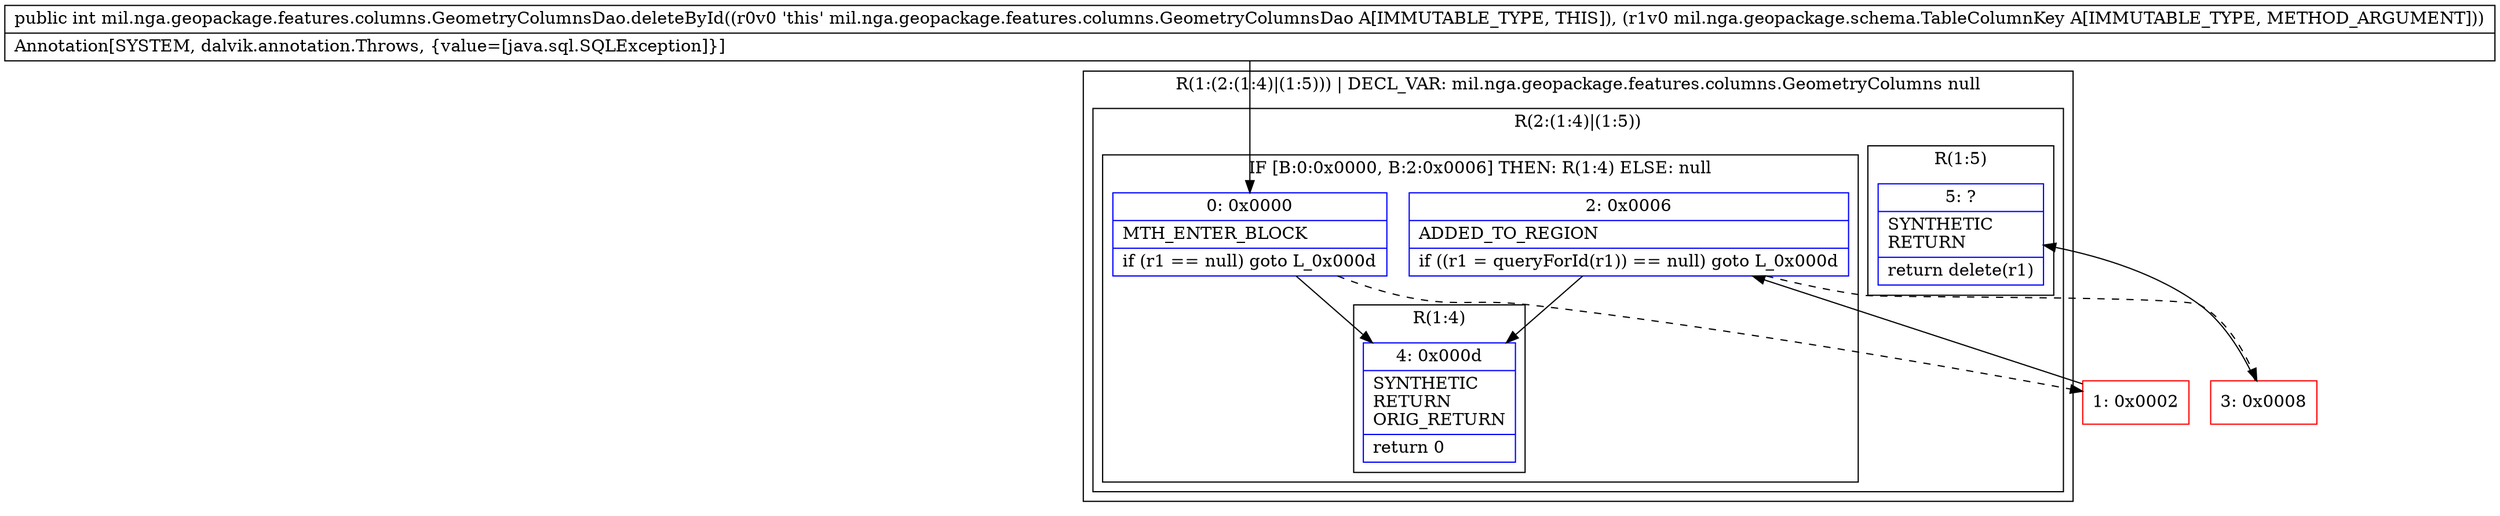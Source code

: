 digraph "CFG formil.nga.geopackage.features.columns.GeometryColumnsDao.deleteById(Lmil\/nga\/geopackage\/schema\/TableColumnKey;)I" {
subgraph cluster_Region_1176518169 {
label = "R(1:(2:(1:4)|(1:5))) | DECL_VAR: mil.nga.geopackage.features.columns.GeometryColumns null\l";
node [shape=record,color=blue];
subgraph cluster_Region_748934639 {
label = "R(2:(1:4)|(1:5))";
node [shape=record,color=blue];
subgraph cluster_IfRegion_712658397 {
label = "IF [B:0:0x0000, B:2:0x0006] THEN: R(1:4) ELSE: null";
node [shape=record,color=blue];
Node_0 [shape=record,label="{0\:\ 0x0000|MTH_ENTER_BLOCK\l|if (r1 == null) goto L_0x000d\l}"];
Node_2 [shape=record,label="{2\:\ 0x0006|ADDED_TO_REGION\l|if ((r1 = queryForId(r1)) == null) goto L_0x000d\l}"];
subgraph cluster_Region_1318977753 {
label = "R(1:4)";
node [shape=record,color=blue];
Node_4 [shape=record,label="{4\:\ 0x000d|SYNTHETIC\lRETURN\lORIG_RETURN\l|return 0\l}"];
}
}
subgraph cluster_Region_151601125 {
label = "R(1:5)";
node [shape=record,color=blue];
Node_5 [shape=record,label="{5\:\ ?|SYNTHETIC\lRETURN\l|return delete(r1)\l}"];
}
}
}
Node_1 [shape=record,color=red,label="{1\:\ 0x0002}"];
Node_3 [shape=record,color=red,label="{3\:\ 0x0008}"];
MethodNode[shape=record,label="{public int mil.nga.geopackage.features.columns.GeometryColumnsDao.deleteById((r0v0 'this' mil.nga.geopackage.features.columns.GeometryColumnsDao A[IMMUTABLE_TYPE, THIS]), (r1v0 mil.nga.geopackage.schema.TableColumnKey A[IMMUTABLE_TYPE, METHOD_ARGUMENT]))  | Annotation[SYSTEM, dalvik.annotation.Throws, \{value=[java.sql.SQLException]\}]\l}"];
MethodNode -> Node_0;
Node_0 -> Node_1[style=dashed];
Node_0 -> Node_4;
Node_2 -> Node_3[style=dashed];
Node_2 -> Node_4;
Node_1 -> Node_2;
Node_3 -> Node_5;
}

